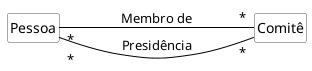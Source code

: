 @startuml mod05ima10
hide circle
hide methods
hide empty members

skinparam class {
    BackgroundColor White
    ArrowColor Black
    BorderColor #505050
}
class "Pessoa" as pe
class "Comitê" as co
left to right direction
pe "*"---"*" co : Membro de
pe "*"--- "*" co : Presidência
@enduml
